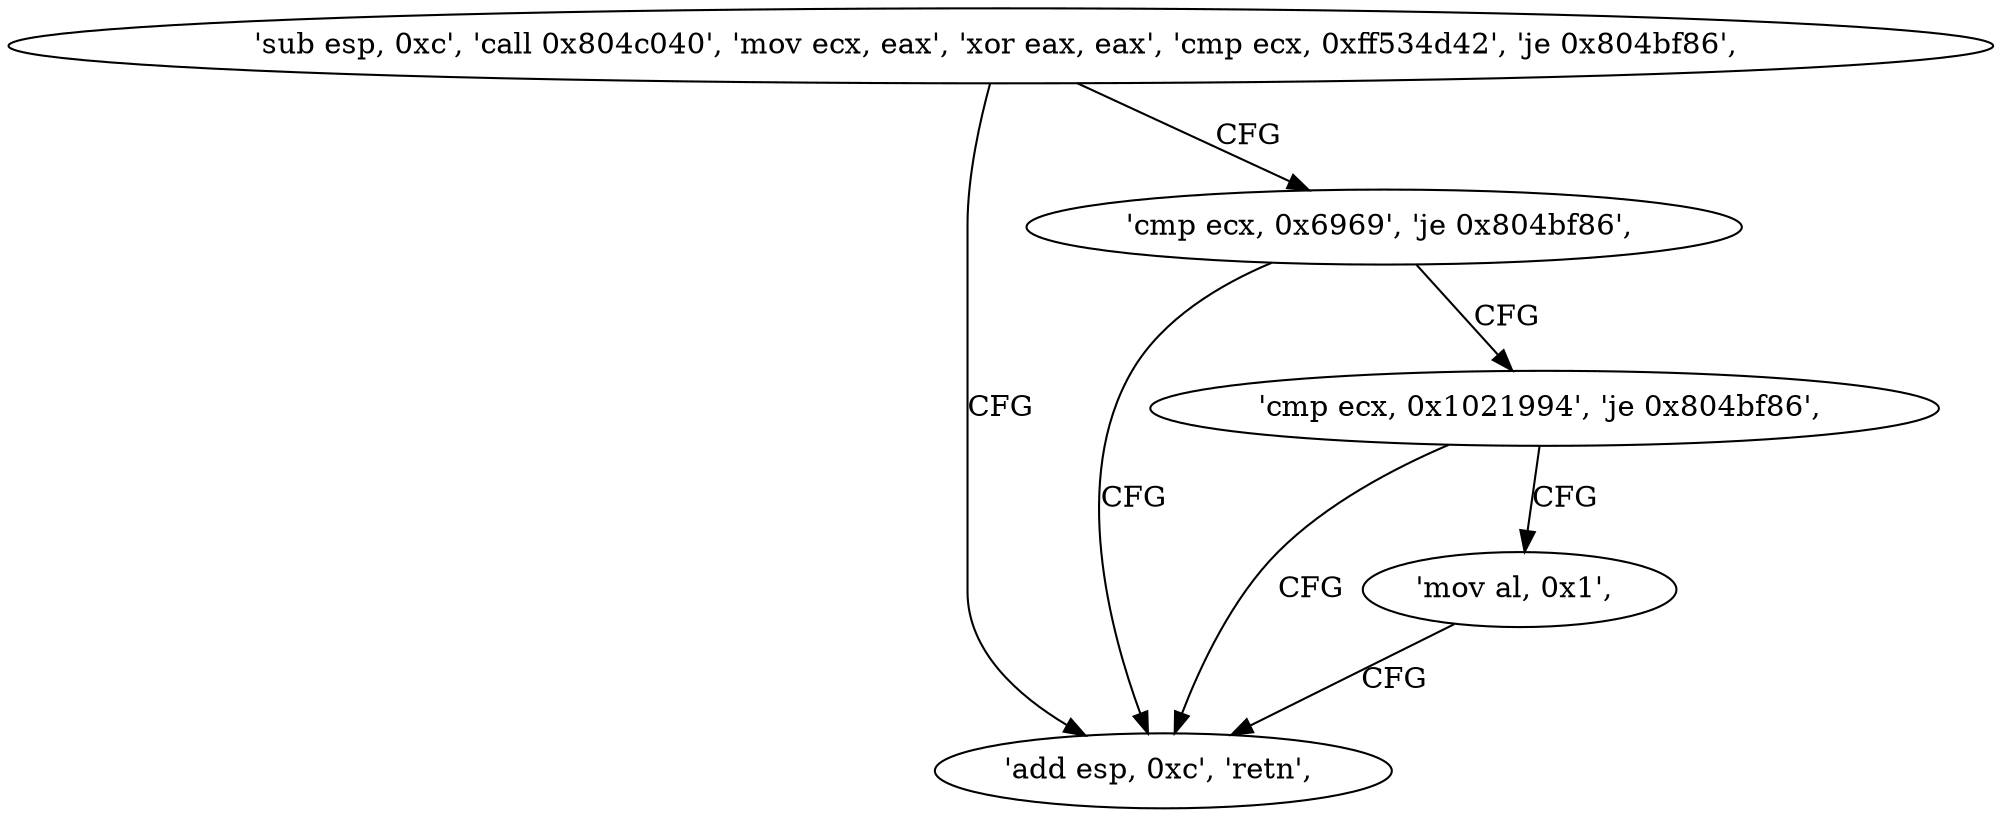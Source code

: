 digraph "func" {
"134528864" [label = "'sub esp, 0xc', 'call 0x804c040', 'mov ecx, eax', 'xor eax, eax', 'cmp ecx, 0xff534d42', 'je 0x804bf86', " ]
"134528902" [label = "'add esp, 0xc', 'retn', " ]
"134528884" [label = "'cmp ecx, 0x6969', 'je 0x804bf86', " ]
"134528892" [label = "'cmp ecx, 0x1021994', 'je 0x804bf86', " ]
"134528900" [label = "'mov al, 0x1', " ]
"134528864" -> "134528902" [ label = "CFG" ]
"134528864" -> "134528884" [ label = "CFG" ]
"134528884" -> "134528902" [ label = "CFG" ]
"134528884" -> "134528892" [ label = "CFG" ]
"134528892" -> "134528902" [ label = "CFG" ]
"134528892" -> "134528900" [ label = "CFG" ]
"134528900" -> "134528902" [ label = "CFG" ]
}
